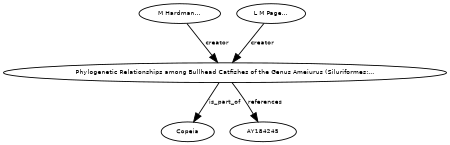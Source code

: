 digraph G {
size="3,3";
node [fontsize=7, fontname="Helvetica"];
edge [fontsize=7, fontname="Helvetica"];
node0 [label="Phylogenetic Relationships among Bullhead Catfishes of the Genus Ameiurus (Siluriformes:...", width=0.27433100247,height=0.27433100247];
node1 [label="M Hardman...", width=0.27433100247,height=0.27433100247];
node2 [label="L M Page...", width=0.27433100247,height=0.27433100247];
node3 [label="Copeia", width=0.27433100247,height=0.27433100247];
node4 [label="AY184245", width=0.27433100247,height=0.27433100247];
node1 -> node0 [label="creator"];
node2 -> node0 [label="creator"];
node0 -> node3 [label="is_part_of"];
node0 -> node4 [label="references"];
}

